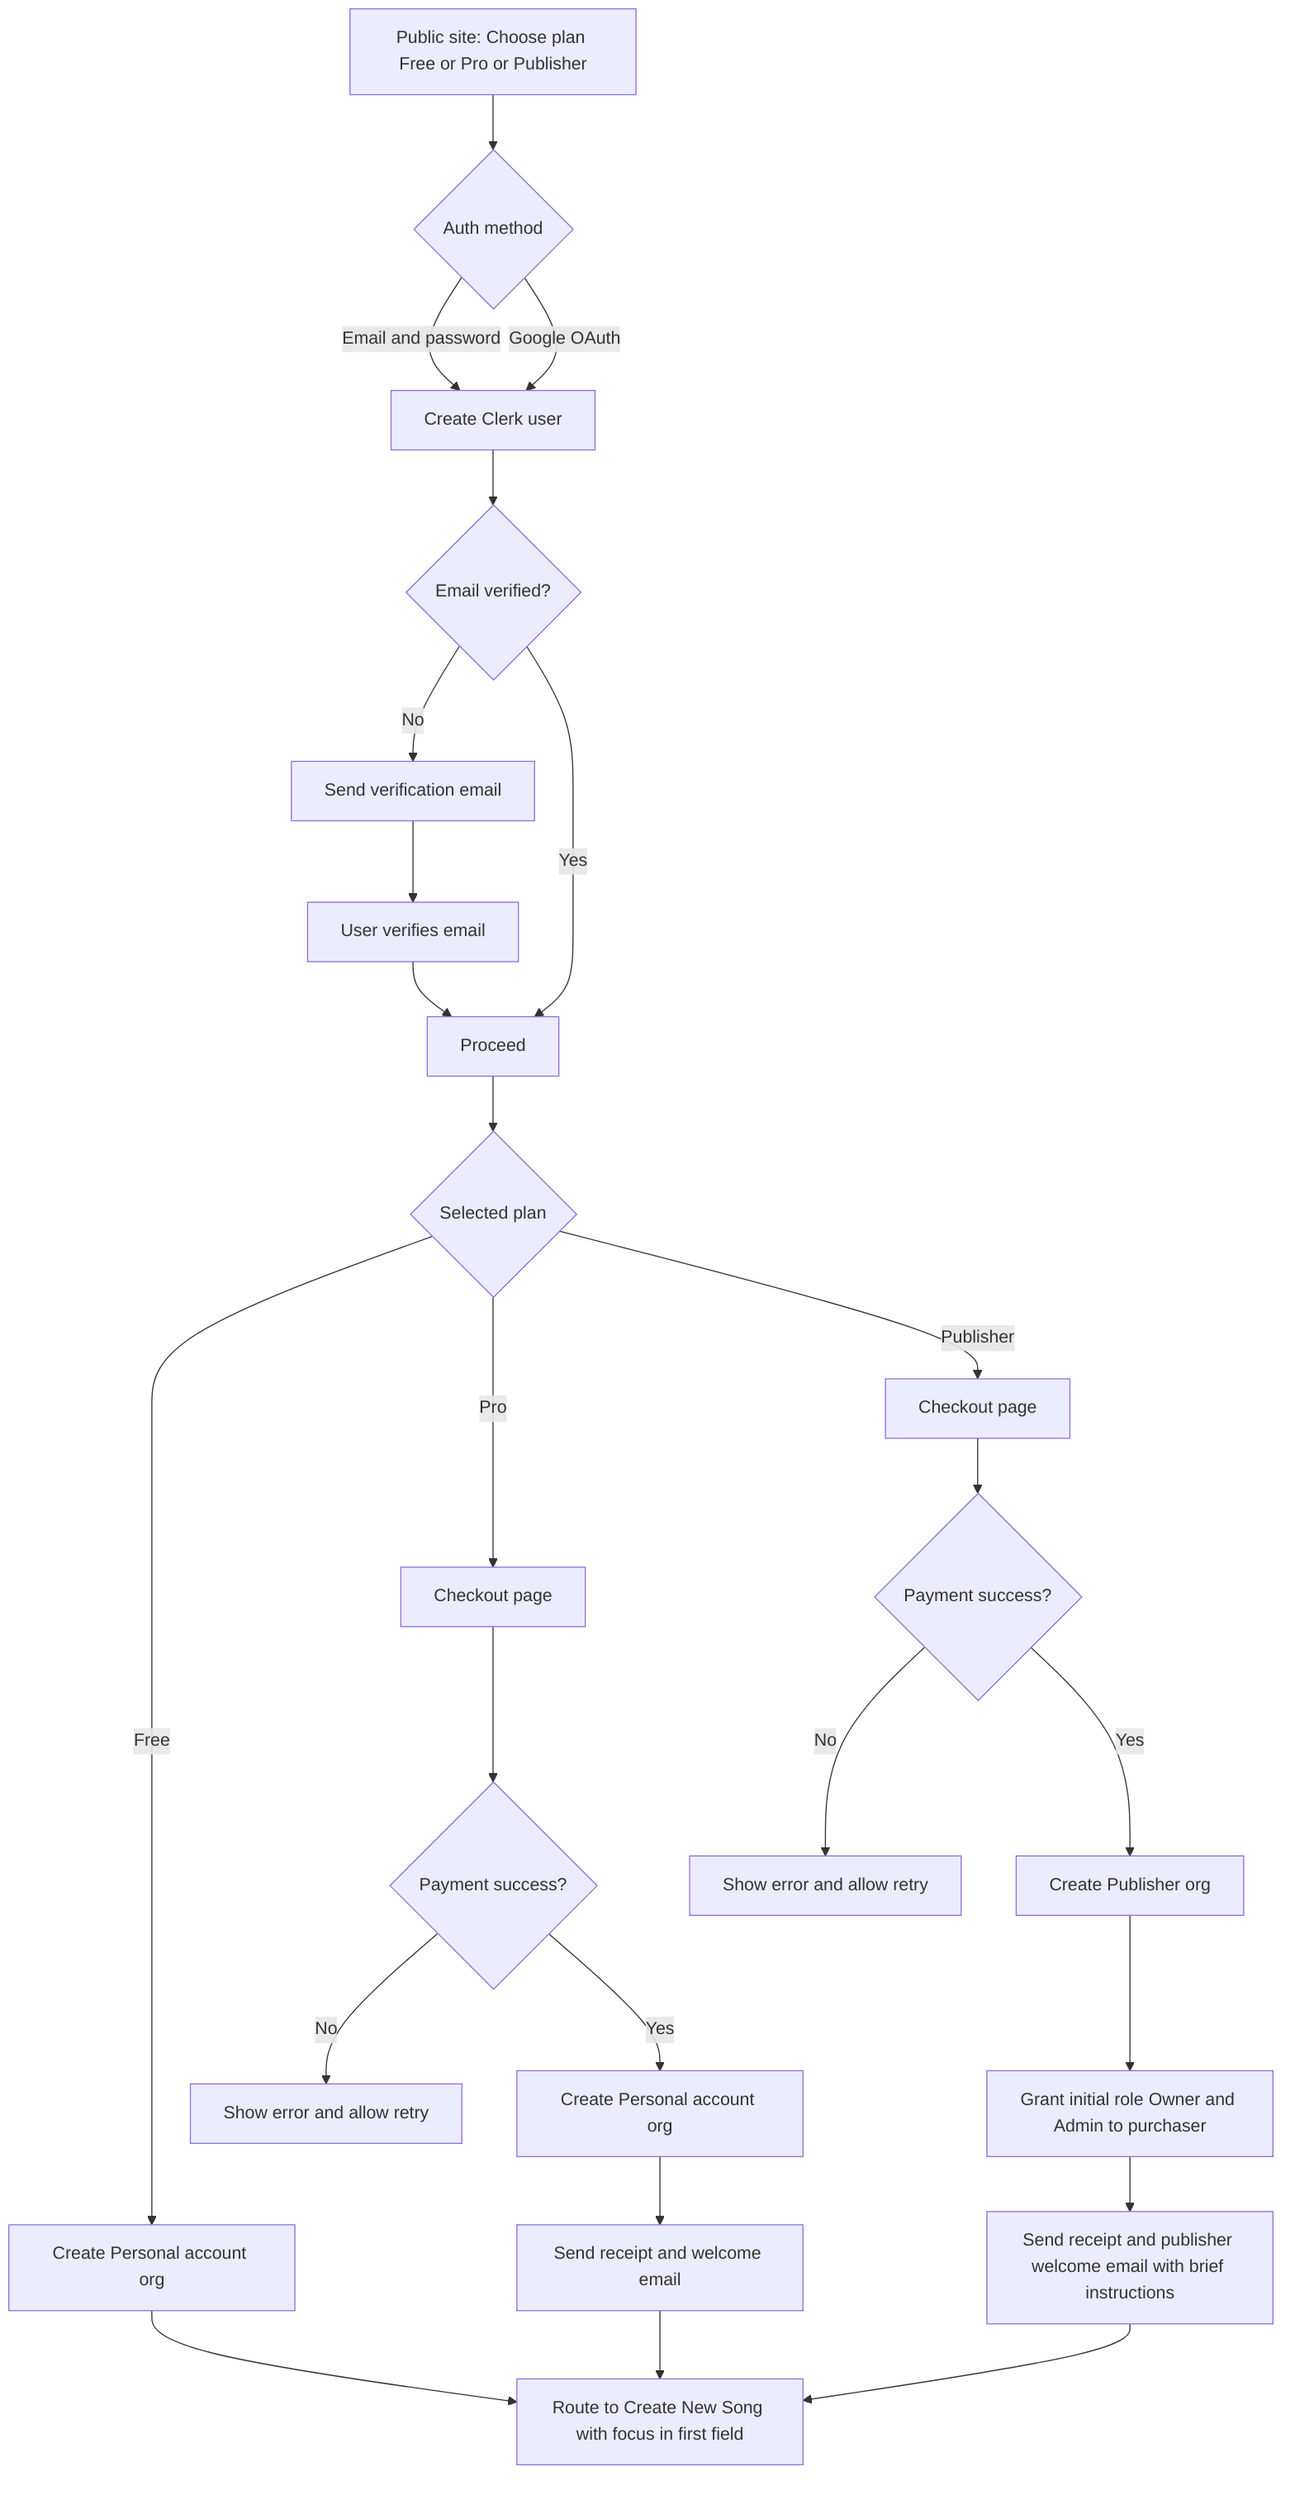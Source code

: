 flowchart TD
  A[Public site: Choose plan Free or Pro or Publisher] --> B{Auth method}
  B -- Email and password --> C[Create Clerk user]
  B -- Google OAuth --> C

  C --> D{Email verified?}
  D -- No --> E[Send verification email]
  E --> F[User verifies email]
  F --> G[Proceed]
  D -- Yes --> G[Proceed]

  G --> H{Selected plan}
  H -- Free --> I[Create Personal account org]
  I --> Z[Route to Create New Song with focus in first field]

  H -- Pro --> J[Checkout page]
  J --> K{Payment success?}
  K -- No --> L[Show error and allow retry]
  K -- Yes --> M[Create Personal account org]
  M --> N[Send receipt and welcome email]
  N --> Z[Route to Create New Song with focus in first field]

  H -- Publisher --> P[Checkout page]
  P --> Q{Payment success?}
  Q -- No --> R[Show error and allow retry]
  Q -- Yes --> S[Create Publisher org]
  S --> T[Grant initial role Owner and Admin to purchaser]
  T --> U[Send receipt and publisher welcome email with brief instructions]
  U --> Z